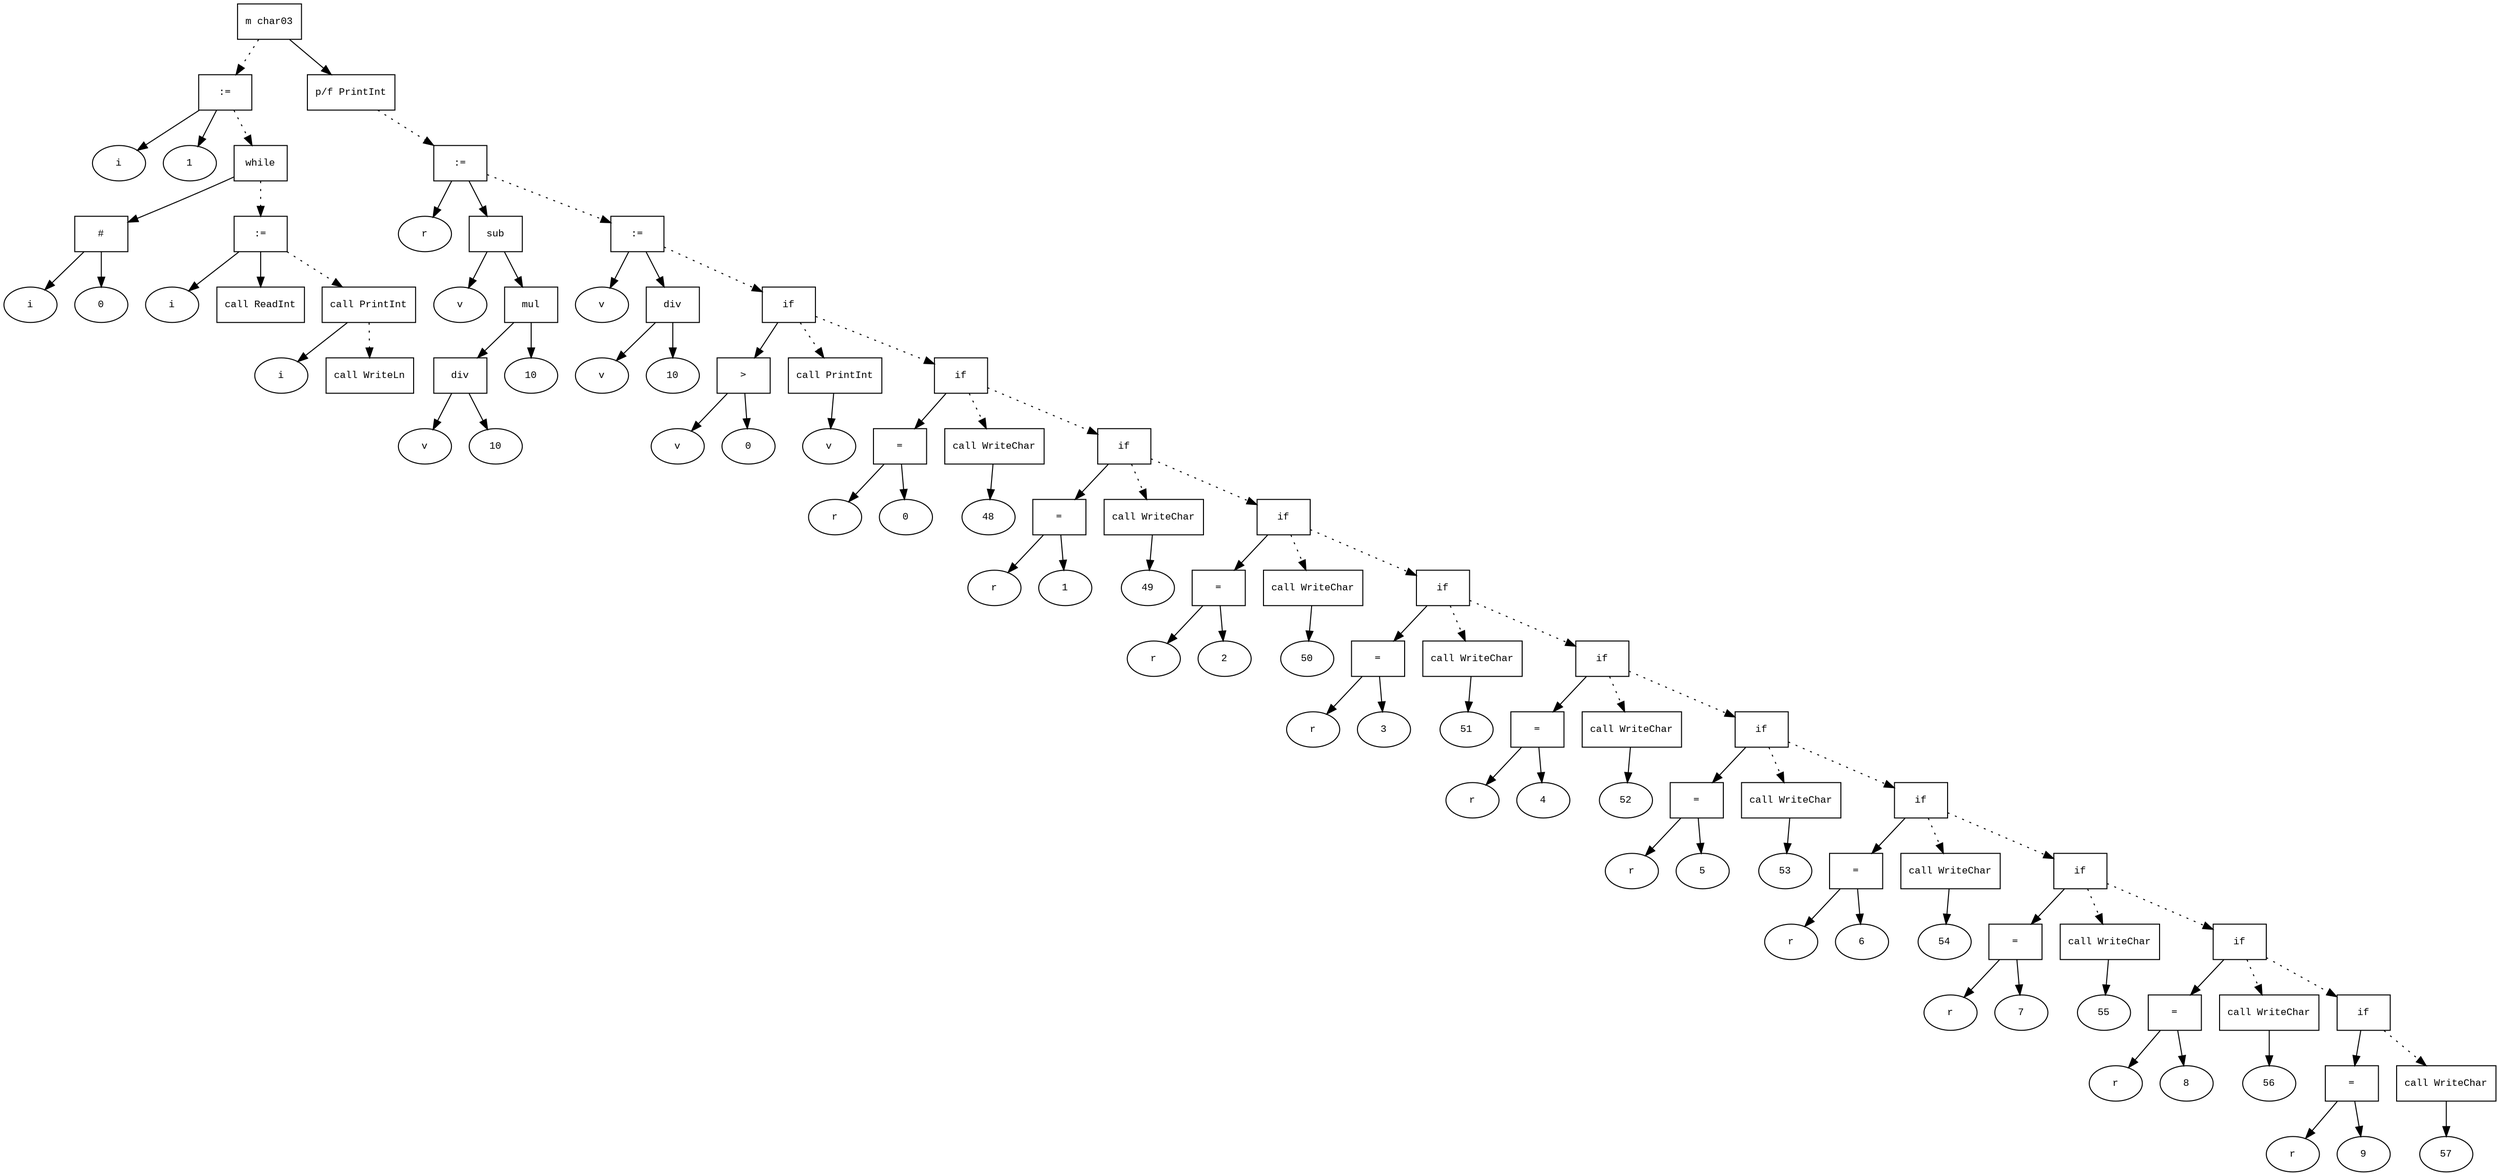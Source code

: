 digraph AST {
  graph [fontname="Times New Roman",fontsize=10];
  node  [fontname="Courier New",fontsize=10];
  edge  [fontname="Times New Roman",fontsize=10];

  node0 [label="m char03",shape=box];
  node116 [label=":=",shape=box];
  node114 [label="i",shape=ellipse];
  node116->node114;
  node115 [label="1",shape=ellipse];
  node116->node115;
  node0 -> node116 [style=dotted];
  node132 [label="while",shape=box];
  node120 [label="#",shape=box];
  node118 [label="i",shape=ellipse];
  node120->node118;
  node119 [label="0",shape=ellipse];
  node120->node119;
  node132->node120;
  node125 [label=":=",shape=box];
  node122 [label="i",shape=ellipse];
  node125->node122;
  node123 [label="call ReadInt",shape=box];
  node125->node123;
  node132 -> node125 [style=dotted];
  node126 [label="call PrintInt",shape=box];
  node128 [label="i",shape=ellipse];
  node126->node128;
  node125 -> node126 [style=dotted];
  node130 [label="call WriteLn",shape=box];
  node126 -> node130 [style=dotted];
  node116 -> node132 [style=dotted];
  node2 [label="p/f PrintInt",shape=box];
  node16 [label=":=",shape=box];
  node6 [label="r",shape=ellipse];
  node16->node6;
  node15 [label="sub",shape=box];
  node8 [label="v",shape=ellipse];
  node15->node8;
  node14 [label="mul",shape=box];
  node12 [label="div",shape=box];
  node10 [label="v",shape=ellipse];
  node12->node10;
  node11 [label="10",shape=ellipse];
  node12->node11;
  node14->node12;
  node13 [label="10",shape=ellipse];
  node14->node13;
  node15->node14;
  node16->node15;
  node2 -> node16 [style=dotted];
  node23 [label=":=",shape=box];
  node18 [label="v",shape=ellipse];
  node23->node18;
  node22 [label="div",shape=box];
  node20 [label="v",shape=ellipse];
  node22->node20;
  node21 [label="10",shape=ellipse];
  node22->node21;
  node23->node22;
  node16 -> node23 [style=dotted];
  node32 [label="if",shape=box];
  node27 [label=">",shape=box];
  node25 [label="v",shape=ellipse];
  node27->node25;
  node26 [label="0",shape=ellipse];
  node27->node26;
  node32->node27;
  node28 [label="call PrintInt",shape=box];
  node30 [label="v",shape=ellipse];
  node28->node30;
  node32 -> node28 [style=dotted];
  node23 -> node32 [style=dotted];
  node40 [label="if",shape=box];
  node36 [label="=",shape=box];
  node34 [label="r",shape=ellipse];
  node36->node34;
  node35 [label="0",shape=ellipse];
  node36->node35;
  node40->node36;
  node37 [label="call WriteChar",shape=box];
  node38 [label="48",shape=ellipse];
  node37->node38;
  node40 -> node37 [style=dotted];
  node32 -> node40 [style=dotted];
  node48 [label="if",shape=box];
  node44 [label="=",shape=box];
  node42 [label="r",shape=ellipse];
  node44->node42;
  node43 [label="1",shape=ellipse];
  node44->node43;
  node48->node44;
  node45 [label="call WriteChar",shape=box];
  node46 [label="49",shape=ellipse];
  node45->node46;
  node48 -> node45 [style=dotted];
  node40 -> node48 [style=dotted];
  node56 [label="if",shape=box];
  node52 [label="=",shape=box];
  node50 [label="r",shape=ellipse];
  node52->node50;
  node51 [label="2",shape=ellipse];
  node52->node51;
  node56->node52;
  node53 [label="call WriteChar",shape=box];
  node54 [label="50",shape=ellipse];
  node53->node54;
  node56 -> node53 [style=dotted];
  node48 -> node56 [style=dotted];
  node64 [label="if",shape=box];
  node60 [label="=",shape=box];
  node58 [label="r",shape=ellipse];
  node60->node58;
  node59 [label="3",shape=ellipse];
  node60->node59;
  node64->node60;
  node61 [label="call WriteChar",shape=box];
  node62 [label="51",shape=ellipse];
  node61->node62;
  node64 -> node61 [style=dotted];
  node56 -> node64 [style=dotted];
  node72 [label="if",shape=box];
  node68 [label="=",shape=box];
  node66 [label="r",shape=ellipse];
  node68->node66;
  node67 [label="4",shape=ellipse];
  node68->node67;
  node72->node68;
  node69 [label="call WriteChar",shape=box];
  node70 [label="52",shape=ellipse];
  node69->node70;
  node72 -> node69 [style=dotted];
  node64 -> node72 [style=dotted];
  node80 [label="if",shape=box];
  node76 [label="=",shape=box];
  node74 [label="r",shape=ellipse];
  node76->node74;
  node75 [label="5",shape=ellipse];
  node76->node75;
  node80->node76;
  node77 [label="call WriteChar",shape=box];
  node78 [label="53",shape=ellipse];
  node77->node78;
  node80 -> node77 [style=dotted];
  node72 -> node80 [style=dotted];
  node88 [label="if",shape=box];
  node84 [label="=",shape=box];
  node82 [label="r",shape=ellipse];
  node84->node82;
  node83 [label="6",shape=ellipse];
  node84->node83;
  node88->node84;
  node85 [label="call WriteChar",shape=box];
  node86 [label="54",shape=ellipse];
  node85->node86;
  node88 -> node85 [style=dotted];
  node80 -> node88 [style=dotted];
  node96 [label="if",shape=box];
  node92 [label="=",shape=box];
  node90 [label="r",shape=ellipse];
  node92->node90;
  node91 [label="7",shape=ellipse];
  node92->node91;
  node96->node92;
  node93 [label="call WriteChar",shape=box];
  node94 [label="55",shape=ellipse];
  node93->node94;
  node96 -> node93 [style=dotted];
  node88 -> node96 [style=dotted];
  node104 [label="if",shape=box];
  node100 [label="=",shape=box];
  node98 [label="r",shape=ellipse];
  node100->node98;
  node99 [label="8",shape=ellipse];
  node100->node99;
  node104->node100;
  node101 [label="call WriteChar",shape=box];
  node102 [label="56",shape=ellipse];
  node101->node102;
  node104 -> node101 [style=dotted];
  node96 -> node104 [style=dotted];
  node112 [label="if",shape=box];
  node108 [label="=",shape=box];
  node106 [label="r",shape=ellipse];
  node108->node106;
  node107 [label="9",shape=ellipse];
  node108->node107;
  node112->node108;
  node109 [label="call WriteChar",shape=box];
  node110 [label="57",shape=ellipse];
  node109->node110;
  node112 -> node109 [style=dotted];
  node104 -> node112 [style=dotted];
  node0 -> node2;
}
